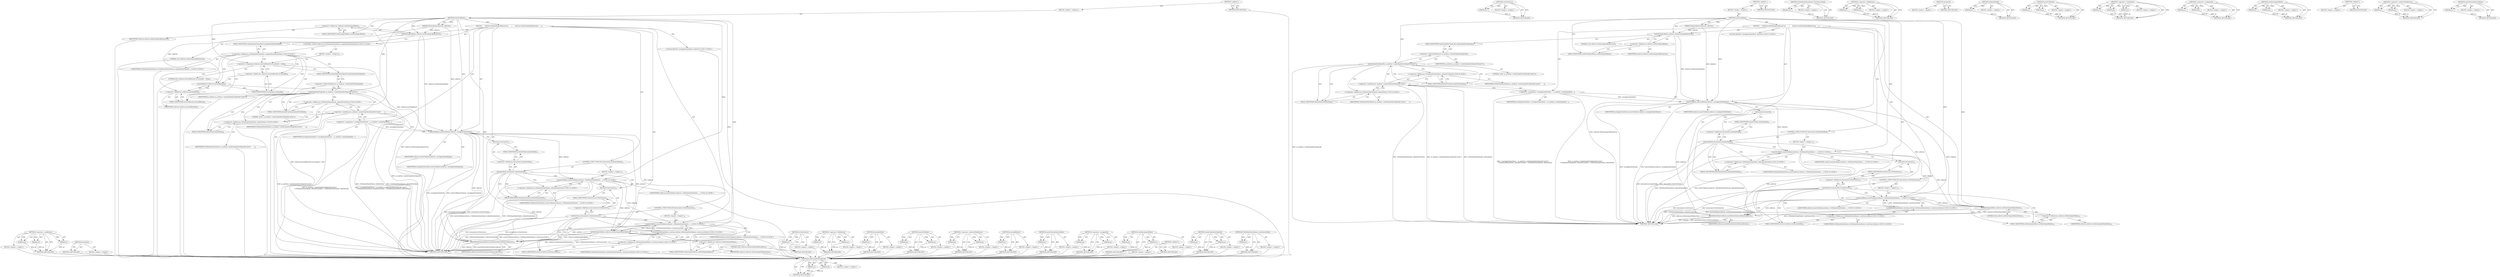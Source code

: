 digraph "matchWatchSelectorRules" {
vulnerable_121 [label=<(METHOD,&lt;operator&gt;.conditional)>];
vulnerable_122 [label=<(PARAM,p1)>];
vulnerable_123 [label=<(PARAM,p2)>];
vulnerable_124 [label=<(PARAM,p3)>];
vulnerable_125 [label=<(BLOCK,&lt;empty&gt;,&lt;empty&gt;)>];
vulnerable_126 [label=<(METHOD_RETURN,ANY)>];
vulnerable_146 [label=<(METHOD,document)>];
vulnerable_147 [label=<(BLOCK,&lt;empty&gt;,&lt;empty&gt;)>];
vulnerable_148 [label=<(METHOD_RETURN,ANY)>];
vulnerable_6 [label=<(METHOD,&lt;global&gt;)<SUB>1</SUB>>];
vulnerable_7 [label=<(BLOCK,&lt;empty&gt;,&lt;empty&gt;)<SUB>1</SUB>>];
vulnerable_8 [label=<(METHOD,matchUARules)<SUB>1</SUB>>];
vulnerable_9 [label=<(PARAM,ElementRuleCollector&amp; collector)<SUB>1</SUB>>];
vulnerable_10 [label=<(BLOCK,{
     collector.setMatchingUARules(true);
 
  ...,{
     collector.setMatchingUARules(true);
 
  ...)<SUB>2</SUB>>];
vulnerable_11 [label=<(setMatchingUARules,collector.setMatchingUARules(true))<SUB>3</SUB>>];
vulnerable_12 [label=<(&lt;operator&gt;.fieldAccess,collector.setMatchingUARules)<SUB>3</SUB>>];
vulnerable_13 [label=<(IDENTIFIER,collector,collector.setMatchingUARules(true))<SUB>3</SUB>>];
vulnerable_14 [label=<(FIELD_IDENTIFIER,setMatchingUARules,setMatchingUARules)<SUB>3</SUB>>];
vulnerable_15 [label=<(LITERAL,true,collector.setMatchingUARules(true))<SUB>3</SUB>>];
vulnerable_16 [label="<(CONTROL_STRUCTURE,IF,if (CSSDefaultStyleSheets::simpleDefaultStyleSheet))<SUB>5</SUB>>"];
vulnerable_17 [label="<(&lt;operator&gt;.fieldAccess,CSSDefaultStyleSheets::simpleDefaultStyleSheet)<SUB>5</SUB>>"];
vulnerable_18 [label="<(IDENTIFIER,CSSDefaultStyleSheets,if (CSSDefaultStyleSheets::simpleDefaultStyleSh...)<SUB>5</SUB>>"];
vulnerable_19 [label=<(FIELD_IDENTIFIER,simpleDefaultStyleSheet,simpleDefaultStyleSheet)<SUB>5</SUB>>];
vulnerable_20 [label=<(BLOCK,&lt;empty&gt;,&lt;empty&gt;)<SUB>6</SUB>>];
vulnerable_21 [label=<(&lt;operator&gt;.assignment,collector.matchedResult().isCacheable = false)<SUB>6</SUB>>];
vulnerable_22 [label=<(&lt;operator&gt;.fieldAccess,collector.matchedResult().isCacheable)<SUB>6</SUB>>];
vulnerable_23 [label=<(matchedResult,collector.matchedResult())<SUB>6</SUB>>];
vulnerable_24 [label=<(&lt;operator&gt;.fieldAccess,collector.matchedResult)<SUB>6</SUB>>];
vulnerable_25 [label=<(IDENTIFIER,collector,collector.matchedResult())<SUB>6</SUB>>];
vulnerable_26 [label=<(FIELD_IDENTIFIER,matchedResult,matchedResult)<SUB>6</SUB>>];
vulnerable_27 [label=<(FIELD_IDENTIFIER,isCacheable,isCacheable)<SUB>6</SUB>>];
vulnerable_28 [label=<(LITERAL,false,collector.matchedResult().isCacheable = false)<SUB>6</SUB>>];
vulnerable_29 [label="<(LOCAL,RuleSet* userAgentStyleSheet: RuleSet*)<SUB>7</SUB>>"];
vulnerable_30 [label=<(&lt;operator&gt;.assignment,* userAgentStyleSheet = m_medium-&gt;mediaTypeMatc...)<SUB>7</SUB>>];
vulnerable_31 [label=<(IDENTIFIER,userAgentStyleSheet,* userAgentStyleSheet = m_medium-&gt;mediaTypeMatc...)<SUB>7</SUB>>];
vulnerable_32 [label=<(&lt;operator&gt;.conditional,m_medium-&gt;mediaTypeMatchSpecific(&quot;print&quot;)
     ...)<SUB>7</SUB>>];
vulnerable_33 [label=<(mediaTypeMatchSpecific,m_medium-&gt;mediaTypeMatchSpecific(&quot;print&quot;))<SUB>7</SUB>>];
vulnerable_34 [label=<(&lt;operator&gt;.indirectFieldAccess,m_medium-&gt;mediaTypeMatchSpecific)<SUB>7</SUB>>];
vulnerable_35 [label=<(IDENTIFIER,m_medium,m_medium-&gt;mediaTypeMatchSpecific(&quot;print&quot;))<SUB>7</SUB>>];
vulnerable_36 [label=<(FIELD_IDENTIFIER,mediaTypeMatchSpecific,mediaTypeMatchSpecific)<SUB>7</SUB>>];
vulnerable_37 [label=<(LITERAL,&quot;print&quot;,m_medium-&gt;mediaTypeMatchSpecific(&quot;print&quot;))<SUB>7</SUB>>];
vulnerable_38 [label="<(&lt;operator&gt;.fieldAccess,CSSDefaultStyleSheets::defaultPrintStyle)<SUB>8</SUB>>"];
vulnerable_39 [label=<(IDENTIFIER,CSSDefaultStyleSheets,m_medium-&gt;mediaTypeMatchSpecific(&quot;print&quot;)
     ...)<SUB>8</SUB>>];
vulnerable_40 [label=<(FIELD_IDENTIFIER,defaultPrintStyle,defaultPrintStyle)<SUB>8</SUB>>];
vulnerable_41 [label="<(&lt;operator&gt;.fieldAccess,CSSDefaultStyleSheets::defaultStyle)<SUB>8</SUB>>"];
vulnerable_42 [label=<(IDENTIFIER,CSSDefaultStyleSheets,m_medium-&gt;mediaTypeMatchSpecific(&quot;print&quot;)
     ...)<SUB>8</SUB>>];
vulnerable_43 [label=<(FIELD_IDENTIFIER,defaultStyle,defaultStyle)<SUB>8</SUB>>];
vulnerable_44 [label=<(matchUARules,matchUARules(collector, userAgentStyleSheet))<SUB>9</SUB>>];
vulnerable_45 [label=<(IDENTIFIER,collector,matchUARules(collector, userAgentStyleSheet))<SUB>9</SUB>>];
vulnerable_46 [label=<(IDENTIFIER,userAgentStyleSheet,matchUARules(collector, userAgentStyleSheet))<SUB>9</SUB>>];
vulnerable_47 [label=<(CONTROL_STRUCTURE,IF,if (document().inQuirksMode()))<SUB>11</SUB>>];
vulnerable_48 [label=<(inQuirksMode,document().inQuirksMode())<SUB>11</SUB>>];
vulnerable_49 [label=<(&lt;operator&gt;.fieldAccess,document().inQuirksMode)<SUB>11</SUB>>];
vulnerable_50 [label=<(document,document())<SUB>11</SUB>>];
vulnerable_51 [label=<(FIELD_IDENTIFIER,inQuirksMode,inQuirksMode)<SUB>11</SUB>>];
vulnerable_52 [label=<(BLOCK,&lt;empty&gt;,&lt;empty&gt;)<SUB>12</SUB>>];
vulnerable_53 [label="<(matchUARules,matchUARules(collector, CSSDefaultStyleSheets::...)<SUB>12</SUB>>"];
vulnerable_54 [label="<(IDENTIFIER,collector,matchUARules(collector, CSSDefaultStyleSheets::...)<SUB>12</SUB>>"];
vulnerable_55 [label="<(&lt;operator&gt;.fieldAccess,CSSDefaultStyleSheets::defaultQuirksStyle)<SUB>12</SUB>>"];
vulnerable_56 [label="<(IDENTIFIER,CSSDefaultStyleSheets,matchUARules(collector, CSSDefaultStyleSheets::...)<SUB>12</SUB>>"];
vulnerable_57 [label=<(FIELD_IDENTIFIER,defaultQuirksStyle,defaultQuirksStyle)<SUB>12</SUB>>];
vulnerable_58 [label=<(CONTROL_STRUCTURE,IF,if (document().isViewSource()))<SUB>14</SUB>>];
vulnerable_59 [label=<(isViewSource,document().isViewSource())<SUB>14</SUB>>];
vulnerable_60 [label=<(&lt;operator&gt;.fieldAccess,document().isViewSource)<SUB>14</SUB>>];
vulnerable_61 [label=<(document,document())<SUB>14</SUB>>];
vulnerable_62 [label=<(FIELD_IDENTIFIER,isViewSource,isViewSource)<SUB>14</SUB>>];
vulnerable_63 [label=<(BLOCK,&lt;empty&gt;,&lt;empty&gt;)<SUB>15</SUB>>];
vulnerable_64 [label="<(matchUARules,matchUARules(collector, CSSDefaultStyleSheets::...)<SUB>15</SUB>>"];
vulnerable_65 [label="<(IDENTIFIER,collector,matchUARules(collector, CSSDefaultStyleSheets::...)<SUB>15</SUB>>"];
vulnerable_66 [label="<(CSSDefaultStyleSheets.viewSourceStyle,CSSDefaultStyleSheets::viewSourceStyle())<SUB>15</SUB>>"];
vulnerable_67 [label="<(&lt;operator&gt;.fieldAccess,CSSDefaultStyleSheets::viewSourceStyle)<SUB>15</SUB>>"];
vulnerable_68 [label="<(IDENTIFIER,CSSDefaultStyleSheets,CSSDefaultStyleSheets::viewSourceStyle())<SUB>15</SUB>>"];
vulnerable_69 [label=<(FIELD_IDENTIFIER,viewSourceStyle,viewSourceStyle)<SUB>15</SUB>>];
vulnerable_70 [label=<(setMatchingUARules,collector.setMatchingUARules(false))<SUB>17</SUB>>];
vulnerable_71 [label=<(&lt;operator&gt;.fieldAccess,collector.setMatchingUARules)<SUB>17</SUB>>];
vulnerable_72 [label=<(IDENTIFIER,collector,collector.setMatchingUARules(false))<SUB>17</SUB>>];
vulnerable_73 [label=<(FIELD_IDENTIFIER,setMatchingUARules,setMatchingUARules)<SUB>17</SUB>>];
vulnerable_74 [label=<(LITERAL,false,collector.setMatchingUARules(false))<SUB>17</SUB>>];
vulnerable_75 [label=<(matchWatchSelectorRules,matchWatchSelectorRules(collector))<SUB>19</SUB>>];
vulnerable_76 [label=<(IDENTIFIER,collector,matchWatchSelectorRules(collector))<SUB>19</SUB>>];
vulnerable_77 [label=<(METHOD_RETURN,void)<SUB>1</SUB>>];
vulnerable_79 [label=<(METHOD_RETURN,ANY)<SUB>1</SUB>>];
vulnerable_149 [label=<(METHOD,isViewSource)>];
vulnerable_150 [label=<(PARAM,p1)>];
vulnerable_151 [label=<(BLOCK,&lt;empty&gt;,&lt;empty&gt;)>];
vulnerable_152 [label=<(METHOD_RETURN,ANY)>];
vulnerable_107 [label=<(METHOD,&lt;operator&gt;.fieldAccess)>];
vulnerable_108 [label=<(PARAM,p1)>];
vulnerable_109 [label=<(PARAM,p2)>];
vulnerable_110 [label=<(BLOCK,&lt;empty&gt;,&lt;empty&gt;)>];
vulnerable_111 [label=<(METHOD_RETURN,ANY)>];
vulnerable_142 [label=<(METHOD,inQuirksMode)>];
vulnerable_143 [label=<(PARAM,p1)>];
vulnerable_144 [label=<(BLOCK,&lt;empty&gt;,&lt;empty&gt;)>];
vulnerable_145 [label=<(METHOD_RETURN,ANY)>];
vulnerable_137 [label=<(METHOD,matchUARules)>];
vulnerable_138 [label=<(PARAM,p1)>];
vulnerable_139 [label=<(PARAM,p2)>];
vulnerable_140 [label=<(BLOCK,&lt;empty&gt;,&lt;empty&gt;)>];
vulnerable_141 [label=<(METHOD_RETURN,ANY)>];
vulnerable_132 [label=<(METHOD,&lt;operator&gt;.indirectFieldAccess)>];
vulnerable_133 [label=<(PARAM,p1)>];
vulnerable_134 [label=<(PARAM,p2)>];
vulnerable_135 [label=<(BLOCK,&lt;empty&gt;,&lt;empty&gt;)>];
vulnerable_136 [label=<(METHOD_RETURN,ANY)>];
vulnerable_117 [label=<(METHOD,matchedResult)>];
vulnerable_118 [label=<(PARAM,p1)>];
vulnerable_119 [label=<(BLOCK,&lt;empty&gt;,&lt;empty&gt;)>];
vulnerable_120 [label=<(METHOD_RETURN,ANY)>];
vulnerable_157 [label=<(METHOD,matchWatchSelectorRules)>];
vulnerable_158 [label=<(PARAM,p1)>];
vulnerable_159 [label=<(BLOCK,&lt;empty&gt;,&lt;empty&gt;)>];
vulnerable_160 [label=<(METHOD_RETURN,ANY)>];
vulnerable_112 [label=<(METHOD,&lt;operator&gt;.assignment)>];
vulnerable_113 [label=<(PARAM,p1)>];
vulnerable_114 [label=<(PARAM,p2)>];
vulnerable_115 [label=<(BLOCK,&lt;empty&gt;,&lt;empty&gt;)>];
vulnerable_116 [label=<(METHOD_RETURN,ANY)>];
vulnerable_102 [label=<(METHOD,setMatchingUARules)>];
vulnerable_103 [label=<(PARAM,p1)>];
vulnerable_104 [label=<(PARAM,p2)>];
vulnerable_105 [label=<(BLOCK,&lt;empty&gt;,&lt;empty&gt;)>];
vulnerable_106 [label=<(METHOD_RETURN,ANY)>];
vulnerable_96 [label=<(METHOD,&lt;global&gt;)<SUB>1</SUB>>];
vulnerable_97 [label=<(BLOCK,&lt;empty&gt;,&lt;empty&gt;)>];
vulnerable_98 [label=<(METHOD_RETURN,ANY)>];
vulnerable_127 [label=<(METHOD,mediaTypeMatchSpecific)>];
vulnerable_128 [label=<(PARAM,p1)>];
vulnerable_129 [label=<(PARAM,p2)>];
vulnerable_130 [label=<(BLOCK,&lt;empty&gt;,&lt;empty&gt;)>];
vulnerable_131 [label=<(METHOD_RETURN,ANY)>];
vulnerable_153 [label=<(METHOD,CSSDefaultStyleSheets.viewSourceStyle)>];
vulnerable_154 [label=<(PARAM,p1)>];
vulnerable_155 [label=<(BLOCK,&lt;empty&gt;,&lt;empty&gt;)>];
vulnerable_156 [label=<(METHOD_RETURN,ANY)>];
fixed_110 [label=<(METHOD,mediaTypeMatchSpecific)>];
fixed_111 [label=<(PARAM,p1)>];
fixed_112 [label=<(PARAM,p2)>];
fixed_113 [label=<(BLOCK,&lt;empty&gt;,&lt;empty&gt;)>];
fixed_114 [label=<(METHOD_RETURN,ANY)>];
fixed_132 [label=<(METHOD,isViewSource)>];
fixed_133 [label=<(PARAM,p1)>];
fixed_134 [label=<(BLOCK,&lt;empty&gt;,&lt;empty&gt;)>];
fixed_135 [label=<(METHOD_RETURN,ANY)>];
fixed_6 [label=<(METHOD,&lt;global&gt;)<SUB>1</SUB>>];
fixed_7 [label=<(BLOCK,&lt;empty&gt;,&lt;empty&gt;)<SUB>1</SUB>>];
fixed_8 [label=<(METHOD,matchUARules)<SUB>1</SUB>>];
fixed_9 [label=<(PARAM,ElementRuleCollector&amp; collector)<SUB>1</SUB>>];
fixed_10 [label=<(BLOCK,{
     collector.setMatchingUARules(true);
 
  ...,{
     collector.setMatchingUARules(true);
 
  ...)<SUB>2</SUB>>];
fixed_11 [label=<(setMatchingUARules,collector.setMatchingUARules(true))<SUB>3</SUB>>];
fixed_12 [label=<(&lt;operator&gt;.fieldAccess,collector.setMatchingUARules)<SUB>3</SUB>>];
fixed_13 [label=<(IDENTIFIER,collector,collector.setMatchingUARules(true))<SUB>3</SUB>>];
fixed_14 [label=<(FIELD_IDENTIFIER,setMatchingUARules,setMatchingUARules)<SUB>3</SUB>>];
fixed_15 [label=<(LITERAL,true,collector.setMatchingUARules(true))<SUB>3</SUB>>];
fixed_16 [label="<(LOCAL,RuleSet* userAgentStyleSheet: RuleSet*)<SUB>5</SUB>>"];
fixed_17 [label=<(&lt;operator&gt;.assignment,* userAgentStyleSheet = m_medium-&gt;mediaTypeMatc...)<SUB>5</SUB>>];
fixed_18 [label=<(IDENTIFIER,userAgentStyleSheet,* userAgentStyleSheet = m_medium-&gt;mediaTypeMatc...)<SUB>5</SUB>>];
fixed_19 [label=<(&lt;operator&gt;.conditional,m_medium-&gt;mediaTypeMatchSpecific(&quot;print&quot;)
     ...)<SUB>5</SUB>>];
fixed_20 [label=<(mediaTypeMatchSpecific,m_medium-&gt;mediaTypeMatchSpecific(&quot;print&quot;))<SUB>5</SUB>>];
fixed_21 [label=<(&lt;operator&gt;.indirectFieldAccess,m_medium-&gt;mediaTypeMatchSpecific)<SUB>5</SUB>>];
fixed_22 [label=<(IDENTIFIER,m_medium,m_medium-&gt;mediaTypeMatchSpecific(&quot;print&quot;))<SUB>5</SUB>>];
fixed_23 [label=<(FIELD_IDENTIFIER,mediaTypeMatchSpecific,mediaTypeMatchSpecific)<SUB>5</SUB>>];
fixed_24 [label=<(LITERAL,&quot;print&quot;,m_medium-&gt;mediaTypeMatchSpecific(&quot;print&quot;))<SUB>5</SUB>>];
fixed_25 [label="<(&lt;operator&gt;.fieldAccess,CSSDefaultStyleSheets::defaultPrintStyle)<SUB>6</SUB>>"];
fixed_26 [label=<(IDENTIFIER,CSSDefaultStyleSheets,m_medium-&gt;mediaTypeMatchSpecific(&quot;print&quot;)
     ...)<SUB>6</SUB>>];
fixed_27 [label=<(FIELD_IDENTIFIER,defaultPrintStyle,defaultPrintStyle)<SUB>6</SUB>>];
fixed_28 [label="<(&lt;operator&gt;.fieldAccess,CSSDefaultStyleSheets::defaultStyle)<SUB>6</SUB>>"];
fixed_29 [label=<(IDENTIFIER,CSSDefaultStyleSheets,m_medium-&gt;mediaTypeMatchSpecific(&quot;print&quot;)
     ...)<SUB>6</SUB>>];
fixed_30 [label=<(FIELD_IDENTIFIER,defaultStyle,defaultStyle)<SUB>6</SUB>>];
fixed_31 [label=<(matchUARules,matchUARules(collector, userAgentStyleSheet))<SUB>7</SUB>>];
fixed_32 [label=<(IDENTIFIER,collector,matchUARules(collector, userAgentStyleSheet))<SUB>7</SUB>>];
fixed_33 [label=<(IDENTIFIER,userAgentStyleSheet,matchUARules(collector, userAgentStyleSheet))<SUB>7</SUB>>];
fixed_34 [label=<(CONTROL_STRUCTURE,IF,if (document().inQuirksMode()))<SUB>9</SUB>>];
fixed_35 [label=<(inQuirksMode,document().inQuirksMode())<SUB>9</SUB>>];
fixed_36 [label=<(&lt;operator&gt;.fieldAccess,document().inQuirksMode)<SUB>9</SUB>>];
fixed_37 [label=<(document,document())<SUB>9</SUB>>];
fixed_38 [label=<(FIELD_IDENTIFIER,inQuirksMode,inQuirksMode)<SUB>9</SUB>>];
fixed_39 [label=<(BLOCK,&lt;empty&gt;,&lt;empty&gt;)<SUB>10</SUB>>];
fixed_40 [label="<(matchUARules,matchUARules(collector, CSSDefaultStyleSheets::...)<SUB>10</SUB>>"];
fixed_41 [label="<(IDENTIFIER,collector,matchUARules(collector, CSSDefaultStyleSheets::...)<SUB>10</SUB>>"];
fixed_42 [label="<(&lt;operator&gt;.fieldAccess,CSSDefaultStyleSheets::defaultQuirksStyle)<SUB>10</SUB>>"];
fixed_43 [label="<(IDENTIFIER,CSSDefaultStyleSheets,matchUARules(collector, CSSDefaultStyleSheets::...)<SUB>10</SUB>>"];
fixed_44 [label=<(FIELD_IDENTIFIER,defaultQuirksStyle,defaultQuirksStyle)<SUB>10</SUB>>];
fixed_45 [label=<(CONTROL_STRUCTURE,IF,if (document().isViewSource()))<SUB>12</SUB>>];
fixed_46 [label=<(isViewSource,document().isViewSource())<SUB>12</SUB>>];
fixed_47 [label=<(&lt;operator&gt;.fieldAccess,document().isViewSource)<SUB>12</SUB>>];
fixed_48 [label=<(document,document())<SUB>12</SUB>>];
fixed_49 [label=<(FIELD_IDENTIFIER,isViewSource,isViewSource)<SUB>12</SUB>>];
fixed_50 [label=<(BLOCK,&lt;empty&gt;,&lt;empty&gt;)<SUB>13</SUB>>];
fixed_51 [label="<(matchUARules,matchUARules(collector, CSSDefaultStyleSheets::...)<SUB>13</SUB>>"];
fixed_52 [label="<(IDENTIFIER,collector,matchUARules(collector, CSSDefaultStyleSheets::...)<SUB>13</SUB>>"];
fixed_53 [label="<(CSSDefaultStyleSheets.viewSourceStyle,CSSDefaultStyleSheets::viewSourceStyle())<SUB>13</SUB>>"];
fixed_54 [label="<(&lt;operator&gt;.fieldAccess,CSSDefaultStyleSheets::viewSourceStyle)<SUB>13</SUB>>"];
fixed_55 [label="<(IDENTIFIER,CSSDefaultStyleSheets,CSSDefaultStyleSheets::viewSourceStyle())<SUB>13</SUB>>"];
fixed_56 [label=<(FIELD_IDENTIFIER,viewSourceStyle,viewSourceStyle)<SUB>13</SUB>>];
fixed_57 [label=<(setMatchingUARules,collector.setMatchingUARules(false))<SUB>15</SUB>>];
fixed_58 [label=<(&lt;operator&gt;.fieldAccess,collector.setMatchingUARules)<SUB>15</SUB>>];
fixed_59 [label=<(IDENTIFIER,collector,collector.setMatchingUARules(false))<SUB>15</SUB>>];
fixed_60 [label=<(FIELD_IDENTIFIER,setMatchingUARules,setMatchingUARules)<SUB>15</SUB>>];
fixed_61 [label=<(LITERAL,false,collector.setMatchingUARules(false))<SUB>15</SUB>>];
fixed_62 [label=<(matchWatchSelectorRules,matchWatchSelectorRules(collector))<SUB>17</SUB>>];
fixed_63 [label=<(IDENTIFIER,collector,matchWatchSelectorRules(collector))<SUB>17</SUB>>];
fixed_64 [label=<(METHOD_RETURN,void)<SUB>1</SUB>>];
fixed_66 [label=<(METHOD_RETURN,ANY)<SUB>1</SUB>>];
fixed_136 [label=<(METHOD,CSSDefaultStyleSheets.viewSourceStyle)>];
fixed_137 [label=<(PARAM,p1)>];
fixed_138 [label=<(BLOCK,&lt;empty&gt;,&lt;empty&gt;)>];
fixed_139 [label=<(METHOD_RETURN,ANY)>];
fixed_94 [label=<(METHOD,&lt;operator&gt;.fieldAccess)>];
fixed_95 [label=<(PARAM,p1)>];
fixed_96 [label=<(PARAM,p2)>];
fixed_97 [label=<(BLOCK,&lt;empty&gt;,&lt;empty&gt;)>];
fixed_98 [label=<(METHOD_RETURN,ANY)>];
fixed_129 [label=<(METHOD,document)>];
fixed_130 [label=<(BLOCK,&lt;empty&gt;,&lt;empty&gt;)>];
fixed_131 [label=<(METHOD_RETURN,ANY)>];
fixed_125 [label=<(METHOD,inQuirksMode)>];
fixed_126 [label=<(PARAM,p1)>];
fixed_127 [label=<(BLOCK,&lt;empty&gt;,&lt;empty&gt;)>];
fixed_128 [label=<(METHOD_RETURN,ANY)>];
fixed_120 [label=<(METHOD,matchUARules)>];
fixed_121 [label=<(PARAM,p1)>];
fixed_122 [label=<(PARAM,p2)>];
fixed_123 [label=<(BLOCK,&lt;empty&gt;,&lt;empty&gt;)>];
fixed_124 [label=<(METHOD_RETURN,ANY)>];
fixed_104 [label=<(METHOD,&lt;operator&gt;.conditional)>];
fixed_105 [label=<(PARAM,p1)>];
fixed_106 [label=<(PARAM,p2)>];
fixed_107 [label=<(PARAM,p3)>];
fixed_108 [label=<(BLOCK,&lt;empty&gt;,&lt;empty&gt;)>];
fixed_109 [label=<(METHOD_RETURN,ANY)>];
fixed_99 [label=<(METHOD,&lt;operator&gt;.assignment)>];
fixed_100 [label=<(PARAM,p1)>];
fixed_101 [label=<(PARAM,p2)>];
fixed_102 [label=<(BLOCK,&lt;empty&gt;,&lt;empty&gt;)>];
fixed_103 [label=<(METHOD_RETURN,ANY)>];
fixed_89 [label=<(METHOD,setMatchingUARules)>];
fixed_90 [label=<(PARAM,p1)>];
fixed_91 [label=<(PARAM,p2)>];
fixed_92 [label=<(BLOCK,&lt;empty&gt;,&lt;empty&gt;)>];
fixed_93 [label=<(METHOD_RETURN,ANY)>];
fixed_83 [label=<(METHOD,&lt;global&gt;)<SUB>1</SUB>>];
fixed_84 [label=<(BLOCK,&lt;empty&gt;,&lt;empty&gt;)>];
fixed_85 [label=<(METHOD_RETURN,ANY)>];
fixed_115 [label=<(METHOD,&lt;operator&gt;.indirectFieldAccess)>];
fixed_116 [label=<(PARAM,p1)>];
fixed_117 [label=<(PARAM,p2)>];
fixed_118 [label=<(BLOCK,&lt;empty&gt;,&lt;empty&gt;)>];
fixed_119 [label=<(METHOD_RETURN,ANY)>];
fixed_140 [label=<(METHOD,matchWatchSelectorRules)>];
fixed_141 [label=<(PARAM,p1)>];
fixed_142 [label=<(BLOCK,&lt;empty&gt;,&lt;empty&gt;)>];
fixed_143 [label=<(METHOD_RETURN,ANY)>];
vulnerable_121 -> vulnerable_122  [key=0, label="AST: "];
vulnerable_121 -> vulnerable_122  [key=1, label="DDG: "];
vulnerable_121 -> vulnerable_125  [key=0, label="AST: "];
vulnerable_121 -> vulnerable_123  [key=0, label="AST: "];
vulnerable_121 -> vulnerable_123  [key=1, label="DDG: "];
vulnerable_121 -> vulnerable_126  [key=0, label="AST: "];
vulnerable_121 -> vulnerable_126  [key=1, label="CFG: "];
vulnerable_121 -> vulnerable_124  [key=0, label="AST: "];
vulnerable_121 -> vulnerable_124  [key=1, label="DDG: "];
vulnerable_122 -> vulnerable_126  [key=0, label="DDG: p1"];
vulnerable_123 -> vulnerable_126  [key=0, label="DDG: p2"];
vulnerable_124 -> vulnerable_126  [key=0, label="DDG: p3"];
vulnerable_125 -> fixed_110  [key=0];
vulnerable_126 -> fixed_110  [key=0];
vulnerable_146 -> vulnerable_147  [key=0, label="AST: "];
vulnerable_146 -> vulnerable_148  [key=0, label="AST: "];
vulnerable_146 -> vulnerable_148  [key=1, label="CFG: "];
vulnerable_147 -> fixed_110  [key=0];
vulnerable_148 -> fixed_110  [key=0];
vulnerable_6 -> vulnerable_7  [key=0, label="AST: "];
vulnerable_6 -> vulnerable_79  [key=0, label="AST: "];
vulnerable_6 -> vulnerable_79  [key=1, label="CFG: "];
vulnerable_7 -> vulnerable_8  [key=0, label="AST: "];
vulnerable_8 -> vulnerable_9  [key=0, label="AST: "];
vulnerable_8 -> vulnerable_9  [key=1, label="DDG: "];
vulnerable_8 -> vulnerable_10  [key=0, label="AST: "];
vulnerable_8 -> vulnerable_77  [key=0, label="AST: "];
vulnerable_8 -> vulnerable_14  [key=0, label="CFG: "];
vulnerable_8 -> vulnerable_11  [key=0, label="DDG: "];
vulnerable_8 -> vulnerable_44  [key=0, label="DDG: "];
vulnerable_8 -> vulnerable_70  [key=0, label="DDG: "];
vulnerable_8 -> vulnerable_75  [key=0, label="DDG: "];
vulnerable_8 -> vulnerable_21  [key=0, label="DDG: "];
vulnerable_8 -> vulnerable_33  [key=0, label="DDG: "];
vulnerable_8 -> vulnerable_53  [key=0, label="DDG: "];
vulnerable_8 -> vulnerable_64  [key=0, label="DDG: "];
vulnerable_9 -> vulnerable_11  [key=0, label="DDG: collector"];
vulnerable_9 -> vulnerable_44  [key=0, label="DDG: collector"];
vulnerable_9 -> vulnerable_23  [key=0, label="DDG: collector"];
vulnerable_10 -> vulnerable_11  [key=0, label="AST: "];
vulnerable_10 -> vulnerable_16  [key=0, label="AST: "];
vulnerable_10 -> vulnerable_29  [key=0, label="AST: "];
vulnerable_10 -> vulnerable_30  [key=0, label="AST: "];
vulnerable_10 -> vulnerable_44  [key=0, label="AST: "];
vulnerable_10 -> vulnerable_47  [key=0, label="AST: "];
vulnerable_10 -> vulnerable_58  [key=0, label="AST: "];
vulnerable_10 -> vulnerable_70  [key=0, label="AST: "];
vulnerable_10 -> vulnerable_75  [key=0, label="AST: "];
vulnerable_11 -> vulnerable_12  [key=0, label="AST: "];
vulnerable_11 -> vulnerable_15  [key=0, label="AST: "];
vulnerable_11 -> vulnerable_19  [key=0, label="CFG: "];
vulnerable_11 -> vulnerable_77  [key=0, label="DDG: collector.setMatchingUARules(true)"];
vulnerable_11 -> vulnerable_44  [key=0, label="DDG: collector.setMatchingUARules"];
vulnerable_12 -> vulnerable_13  [key=0, label="AST: "];
vulnerable_12 -> vulnerable_14  [key=0, label="AST: "];
vulnerable_12 -> vulnerable_11  [key=0, label="CFG: "];
vulnerable_13 -> fixed_110  [key=0];
vulnerable_14 -> vulnerable_12  [key=0, label="CFG: "];
vulnerable_15 -> fixed_110  [key=0];
vulnerable_16 -> vulnerable_17  [key=0, label="AST: "];
vulnerable_16 -> vulnerable_20  [key=0, label="AST: "];
vulnerable_17 -> vulnerable_18  [key=0, label="AST: "];
vulnerable_17 -> vulnerable_19  [key=0, label="AST: "];
vulnerable_17 -> vulnerable_26  [key=0, label="CFG: "];
vulnerable_17 -> vulnerable_26  [key=1, label="CDG: "];
vulnerable_17 -> vulnerable_36  [key=0, label="CFG: "];
vulnerable_17 -> vulnerable_24  [key=0, label="CDG: "];
vulnerable_17 -> vulnerable_21  [key=0, label="CDG: "];
vulnerable_17 -> vulnerable_23  [key=0, label="CDG: "];
vulnerable_17 -> vulnerable_22  [key=0, label="CDG: "];
vulnerable_17 -> vulnerable_27  [key=0, label="CDG: "];
vulnerable_18 -> fixed_110  [key=0];
vulnerable_19 -> vulnerable_17  [key=0, label="CFG: "];
vulnerable_20 -> vulnerable_21  [key=0, label="AST: "];
vulnerable_21 -> vulnerable_22  [key=0, label="AST: "];
vulnerable_21 -> vulnerable_28  [key=0, label="AST: "];
vulnerable_21 -> vulnerable_36  [key=0, label="CFG: "];
vulnerable_21 -> vulnerable_77  [key=0, label="DDG: collector.matchedResult().isCacheable = false"];
vulnerable_22 -> vulnerable_23  [key=0, label="AST: "];
vulnerable_22 -> vulnerable_27  [key=0, label="AST: "];
vulnerable_22 -> vulnerable_21  [key=0, label="CFG: "];
vulnerable_23 -> vulnerable_24  [key=0, label="AST: "];
vulnerable_23 -> vulnerable_27  [key=0, label="CFG: "];
vulnerable_23 -> vulnerable_44  [key=0, label="DDG: collector.matchedResult"];
vulnerable_24 -> vulnerable_25  [key=0, label="AST: "];
vulnerable_24 -> vulnerable_26  [key=0, label="AST: "];
vulnerable_24 -> vulnerable_23  [key=0, label="CFG: "];
vulnerable_25 -> fixed_110  [key=0];
vulnerable_26 -> vulnerable_24  [key=0, label="CFG: "];
vulnerable_27 -> vulnerable_22  [key=0, label="CFG: "];
vulnerable_28 -> fixed_110  [key=0];
vulnerable_29 -> fixed_110  [key=0];
vulnerable_30 -> vulnerable_31  [key=0, label="AST: "];
vulnerable_30 -> vulnerable_32  [key=0, label="AST: "];
vulnerable_30 -> vulnerable_44  [key=0, label="CFG: "];
vulnerable_30 -> vulnerable_44  [key=1, label="DDG: userAgentStyleSheet"];
vulnerable_30 -> vulnerable_77  [key=0, label="DDG: m_medium-&gt;mediaTypeMatchSpecific(&quot;print&quot;)
         ? CSSDefaultStyleSheets::defaultPrintStyle : CSSDefaultStyleSheets::defaultStyle"];
vulnerable_30 -> vulnerable_77  [key=1, label="DDG: * userAgentStyleSheet = m_medium-&gt;mediaTypeMatchSpecific(&quot;print&quot;)
         ? CSSDefaultStyleSheets::defaultPrintStyle : CSSDefaultStyleSheets::defaultStyle"];
vulnerable_31 -> fixed_110  [key=0];
vulnerable_32 -> vulnerable_33  [key=0, label="AST: "];
vulnerable_32 -> vulnerable_38  [key=0, label="AST: "];
vulnerable_32 -> vulnerable_41  [key=0, label="AST: "];
vulnerable_32 -> vulnerable_30  [key=0, label="CFG: "];
vulnerable_32 -> vulnerable_77  [key=0, label="DDG: m_medium-&gt;mediaTypeMatchSpecific(&quot;print&quot;)"];
vulnerable_32 -> vulnerable_77  [key=1, label="DDG: CSSDefaultStyleSheets::defaultStyle"];
vulnerable_32 -> vulnerable_77  [key=2, label="DDG: CSSDefaultStyleSheets::defaultPrintStyle"];
vulnerable_33 -> vulnerable_34  [key=0, label="AST: "];
vulnerable_33 -> vulnerable_37  [key=0, label="AST: "];
vulnerable_33 -> vulnerable_40  [key=0, label="CFG: "];
vulnerable_33 -> vulnerable_40  [key=1, label="CDG: "];
vulnerable_33 -> vulnerable_43  [key=0, label="CFG: "];
vulnerable_33 -> vulnerable_43  [key=1, label="CDG: "];
vulnerable_33 -> vulnerable_77  [key=0, label="DDG: m_medium-&gt;mediaTypeMatchSpecific"];
vulnerable_33 -> vulnerable_38  [key=0, label="CDG: "];
vulnerable_33 -> vulnerable_41  [key=0, label="CDG: "];
vulnerable_34 -> vulnerable_35  [key=0, label="AST: "];
vulnerable_34 -> vulnerable_36  [key=0, label="AST: "];
vulnerable_34 -> vulnerable_33  [key=0, label="CFG: "];
vulnerable_35 -> fixed_110  [key=0];
vulnerable_36 -> vulnerable_34  [key=0, label="CFG: "];
vulnerable_37 -> fixed_110  [key=0];
vulnerable_38 -> vulnerable_39  [key=0, label="AST: "];
vulnerable_38 -> vulnerable_40  [key=0, label="AST: "];
vulnerable_38 -> vulnerable_32  [key=0, label="CFG: "];
vulnerable_39 -> fixed_110  [key=0];
vulnerable_40 -> vulnerable_38  [key=0, label="CFG: "];
vulnerable_41 -> vulnerable_42  [key=0, label="AST: "];
vulnerable_41 -> vulnerable_43  [key=0, label="AST: "];
vulnerable_41 -> vulnerable_32  [key=0, label="CFG: "];
vulnerable_42 -> fixed_110  [key=0];
vulnerable_43 -> vulnerable_41  [key=0, label="CFG: "];
vulnerable_44 -> vulnerable_45  [key=0, label="AST: "];
vulnerable_44 -> vulnerable_46  [key=0, label="AST: "];
vulnerable_44 -> vulnerable_50  [key=0, label="CFG: "];
vulnerable_44 -> vulnerable_77  [key=0, label="DDG: userAgentStyleSheet"];
vulnerable_44 -> vulnerable_77  [key=1, label="DDG: matchUARules(collector, userAgentStyleSheet)"];
vulnerable_44 -> vulnerable_70  [key=0, label="DDG: collector"];
vulnerable_44 -> vulnerable_75  [key=0, label="DDG: collector"];
vulnerable_44 -> vulnerable_53  [key=0, label="DDG: collector"];
vulnerable_44 -> vulnerable_64  [key=0, label="DDG: collector"];
vulnerable_45 -> fixed_110  [key=0];
vulnerable_46 -> fixed_110  [key=0];
vulnerable_47 -> vulnerable_48  [key=0, label="AST: "];
vulnerable_47 -> vulnerable_52  [key=0, label="AST: "];
vulnerable_48 -> vulnerable_49  [key=0, label="AST: "];
vulnerable_48 -> vulnerable_61  [key=0, label="CFG: "];
vulnerable_48 -> vulnerable_57  [key=0, label="CFG: "];
vulnerable_48 -> vulnerable_57  [key=1, label="CDG: "];
vulnerable_48 -> vulnerable_77  [key=0, label="DDG: document().inQuirksMode"];
vulnerable_48 -> vulnerable_77  [key=1, label="DDG: document().inQuirksMode()"];
vulnerable_48 -> vulnerable_53  [key=0, label="CDG: "];
vulnerable_48 -> vulnerable_55  [key=0, label="CDG: "];
vulnerable_49 -> vulnerable_50  [key=0, label="AST: "];
vulnerable_49 -> vulnerable_51  [key=0, label="AST: "];
vulnerable_49 -> vulnerable_48  [key=0, label="CFG: "];
vulnerable_50 -> vulnerable_51  [key=0, label="CFG: "];
vulnerable_51 -> vulnerable_49  [key=0, label="CFG: "];
vulnerable_52 -> vulnerable_53  [key=0, label="AST: "];
vulnerable_53 -> vulnerable_54  [key=0, label="AST: "];
vulnerable_53 -> vulnerable_55  [key=0, label="AST: "];
vulnerable_53 -> vulnerable_61  [key=0, label="CFG: "];
vulnerable_53 -> vulnerable_77  [key=0, label="DDG: CSSDefaultStyleSheets::defaultQuirksStyle"];
vulnerable_53 -> vulnerable_77  [key=1, label="DDG: matchUARules(collector, CSSDefaultStyleSheets::defaultQuirksStyle)"];
vulnerable_53 -> vulnerable_70  [key=0, label="DDG: collector"];
vulnerable_53 -> vulnerable_75  [key=0, label="DDG: collector"];
vulnerable_53 -> vulnerable_64  [key=0, label="DDG: collector"];
vulnerable_54 -> fixed_110  [key=0];
vulnerable_55 -> vulnerable_56  [key=0, label="AST: "];
vulnerable_55 -> vulnerable_57  [key=0, label="AST: "];
vulnerable_55 -> vulnerable_53  [key=0, label="CFG: "];
vulnerable_56 -> fixed_110  [key=0];
vulnerable_57 -> vulnerable_55  [key=0, label="CFG: "];
vulnerable_58 -> vulnerable_59  [key=0, label="AST: "];
vulnerable_58 -> vulnerable_63  [key=0, label="AST: "];
vulnerable_59 -> vulnerable_60  [key=0, label="AST: "];
vulnerable_59 -> vulnerable_69  [key=0, label="CFG: "];
vulnerable_59 -> vulnerable_69  [key=1, label="CDG: "];
vulnerable_59 -> vulnerable_73  [key=0, label="CFG: "];
vulnerable_59 -> vulnerable_77  [key=0, label="DDG: document().isViewSource"];
vulnerable_59 -> vulnerable_77  [key=1, label="DDG: document().isViewSource()"];
vulnerable_59 -> vulnerable_64  [key=0, label="CDG: "];
vulnerable_59 -> vulnerable_66  [key=0, label="CDG: "];
vulnerable_59 -> vulnerable_67  [key=0, label="CDG: "];
vulnerable_60 -> vulnerable_61  [key=0, label="AST: "];
vulnerable_60 -> vulnerable_62  [key=0, label="AST: "];
vulnerable_60 -> vulnerable_59  [key=0, label="CFG: "];
vulnerable_61 -> vulnerable_62  [key=0, label="CFG: "];
vulnerable_62 -> vulnerable_60  [key=0, label="CFG: "];
vulnerable_63 -> vulnerable_64  [key=0, label="AST: "];
vulnerable_64 -> vulnerable_65  [key=0, label="AST: "];
vulnerable_64 -> vulnerable_66  [key=0, label="AST: "];
vulnerable_64 -> vulnerable_73  [key=0, label="CFG: "];
vulnerable_64 -> vulnerable_77  [key=0, label="DDG: CSSDefaultStyleSheets::viewSourceStyle()"];
vulnerable_64 -> vulnerable_77  [key=1, label="DDG: matchUARules(collector, CSSDefaultStyleSheets::viewSourceStyle())"];
vulnerable_64 -> vulnerable_70  [key=0, label="DDG: collector"];
vulnerable_64 -> vulnerable_75  [key=0, label="DDG: collector"];
vulnerable_65 -> fixed_110  [key=0];
vulnerable_66 -> vulnerable_67  [key=0, label="AST: "];
vulnerable_66 -> vulnerable_64  [key=0, label="CFG: "];
vulnerable_66 -> vulnerable_64  [key=1, label="DDG: CSSDefaultStyleSheets::viewSourceStyle"];
vulnerable_66 -> vulnerable_77  [key=0, label="DDG: CSSDefaultStyleSheets::viewSourceStyle"];
vulnerable_67 -> vulnerable_68  [key=0, label="AST: "];
vulnerable_67 -> vulnerable_69  [key=0, label="AST: "];
vulnerable_67 -> vulnerable_66  [key=0, label="CFG: "];
vulnerable_68 -> fixed_110  [key=0];
vulnerable_69 -> vulnerable_67  [key=0, label="CFG: "];
vulnerable_70 -> vulnerable_71  [key=0, label="AST: "];
vulnerable_70 -> vulnerable_74  [key=0, label="AST: "];
vulnerable_70 -> vulnerable_75  [key=0, label="CFG: "];
vulnerable_70 -> vulnerable_75  [key=1, label="DDG: collector.setMatchingUARules"];
vulnerable_70 -> vulnerable_77  [key=0, label="DDG: collector.setMatchingUARules(false)"];
vulnerable_71 -> vulnerable_72  [key=0, label="AST: "];
vulnerable_71 -> vulnerable_73  [key=0, label="AST: "];
vulnerable_71 -> vulnerable_70  [key=0, label="CFG: "];
vulnerable_72 -> fixed_110  [key=0];
vulnerable_73 -> vulnerable_71  [key=0, label="CFG: "];
vulnerable_74 -> fixed_110  [key=0];
vulnerable_75 -> vulnerable_76  [key=0, label="AST: "];
vulnerable_75 -> vulnerable_77  [key=0, label="CFG: "];
vulnerable_75 -> vulnerable_77  [key=1, label="DDG: collector"];
vulnerable_75 -> vulnerable_77  [key=2, label="DDG: matchWatchSelectorRules(collector)"];
vulnerable_76 -> fixed_110  [key=0];
vulnerable_77 -> fixed_110  [key=0];
vulnerable_79 -> fixed_110  [key=0];
vulnerable_149 -> vulnerable_150  [key=0, label="AST: "];
vulnerable_149 -> vulnerable_150  [key=1, label="DDG: "];
vulnerable_149 -> vulnerable_151  [key=0, label="AST: "];
vulnerable_149 -> vulnerable_152  [key=0, label="AST: "];
vulnerable_149 -> vulnerable_152  [key=1, label="CFG: "];
vulnerable_150 -> vulnerable_152  [key=0, label="DDG: p1"];
vulnerable_151 -> fixed_110  [key=0];
vulnerable_152 -> fixed_110  [key=0];
vulnerable_107 -> vulnerable_108  [key=0, label="AST: "];
vulnerable_107 -> vulnerable_108  [key=1, label="DDG: "];
vulnerable_107 -> vulnerable_110  [key=0, label="AST: "];
vulnerable_107 -> vulnerable_109  [key=0, label="AST: "];
vulnerable_107 -> vulnerable_109  [key=1, label="DDG: "];
vulnerable_107 -> vulnerable_111  [key=0, label="AST: "];
vulnerable_107 -> vulnerable_111  [key=1, label="CFG: "];
vulnerable_108 -> vulnerable_111  [key=0, label="DDG: p1"];
vulnerable_109 -> vulnerable_111  [key=0, label="DDG: p2"];
vulnerable_110 -> fixed_110  [key=0];
vulnerable_111 -> fixed_110  [key=0];
vulnerable_142 -> vulnerable_143  [key=0, label="AST: "];
vulnerable_142 -> vulnerable_143  [key=1, label="DDG: "];
vulnerable_142 -> vulnerable_144  [key=0, label="AST: "];
vulnerable_142 -> vulnerable_145  [key=0, label="AST: "];
vulnerable_142 -> vulnerable_145  [key=1, label="CFG: "];
vulnerable_143 -> vulnerable_145  [key=0, label="DDG: p1"];
vulnerable_144 -> fixed_110  [key=0];
vulnerable_145 -> fixed_110  [key=0];
vulnerable_137 -> vulnerable_138  [key=0, label="AST: "];
vulnerable_137 -> vulnerable_138  [key=1, label="DDG: "];
vulnerable_137 -> vulnerable_140  [key=0, label="AST: "];
vulnerable_137 -> vulnerable_139  [key=0, label="AST: "];
vulnerable_137 -> vulnerable_139  [key=1, label="DDG: "];
vulnerable_137 -> vulnerable_141  [key=0, label="AST: "];
vulnerable_137 -> vulnerable_141  [key=1, label="CFG: "];
vulnerable_138 -> vulnerable_141  [key=0, label="DDG: p1"];
vulnerable_139 -> vulnerable_141  [key=0, label="DDG: p2"];
vulnerable_140 -> fixed_110  [key=0];
vulnerable_141 -> fixed_110  [key=0];
vulnerable_132 -> vulnerable_133  [key=0, label="AST: "];
vulnerable_132 -> vulnerable_133  [key=1, label="DDG: "];
vulnerable_132 -> vulnerable_135  [key=0, label="AST: "];
vulnerable_132 -> vulnerable_134  [key=0, label="AST: "];
vulnerable_132 -> vulnerable_134  [key=1, label="DDG: "];
vulnerable_132 -> vulnerable_136  [key=0, label="AST: "];
vulnerable_132 -> vulnerable_136  [key=1, label="CFG: "];
vulnerable_133 -> vulnerable_136  [key=0, label="DDG: p1"];
vulnerable_134 -> vulnerable_136  [key=0, label="DDG: p2"];
vulnerable_135 -> fixed_110  [key=0];
vulnerable_136 -> fixed_110  [key=0];
vulnerable_117 -> vulnerable_118  [key=0, label="AST: "];
vulnerable_117 -> vulnerable_118  [key=1, label="DDG: "];
vulnerable_117 -> vulnerable_119  [key=0, label="AST: "];
vulnerable_117 -> vulnerable_120  [key=0, label="AST: "];
vulnerable_117 -> vulnerable_120  [key=1, label="CFG: "];
vulnerable_118 -> vulnerable_120  [key=0, label="DDG: p1"];
vulnerable_119 -> fixed_110  [key=0];
vulnerable_120 -> fixed_110  [key=0];
vulnerable_157 -> vulnerable_158  [key=0, label="AST: "];
vulnerable_157 -> vulnerable_158  [key=1, label="DDG: "];
vulnerable_157 -> vulnerable_159  [key=0, label="AST: "];
vulnerable_157 -> vulnerable_160  [key=0, label="AST: "];
vulnerable_157 -> vulnerable_160  [key=1, label="CFG: "];
vulnerable_158 -> vulnerable_160  [key=0, label="DDG: p1"];
vulnerable_159 -> fixed_110  [key=0];
vulnerable_160 -> fixed_110  [key=0];
vulnerable_112 -> vulnerable_113  [key=0, label="AST: "];
vulnerable_112 -> vulnerable_113  [key=1, label="DDG: "];
vulnerable_112 -> vulnerable_115  [key=0, label="AST: "];
vulnerable_112 -> vulnerable_114  [key=0, label="AST: "];
vulnerable_112 -> vulnerable_114  [key=1, label="DDG: "];
vulnerable_112 -> vulnerable_116  [key=0, label="AST: "];
vulnerable_112 -> vulnerable_116  [key=1, label="CFG: "];
vulnerable_113 -> vulnerable_116  [key=0, label="DDG: p1"];
vulnerable_114 -> vulnerable_116  [key=0, label="DDG: p2"];
vulnerable_115 -> fixed_110  [key=0];
vulnerable_116 -> fixed_110  [key=0];
vulnerable_102 -> vulnerable_103  [key=0, label="AST: "];
vulnerable_102 -> vulnerable_103  [key=1, label="DDG: "];
vulnerable_102 -> vulnerable_105  [key=0, label="AST: "];
vulnerable_102 -> vulnerable_104  [key=0, label="AST: "];
vulnerable_102 -> vulnerable_104  [key=1, label="DDG: "];
vulnerable_102 -> vulnerable_106  [key=0, label="AST: "];
vulnerable_102 -> vulnerable_106  [key=1, label="CFG: "];
vulnerable_103 -> vulnerable_106  [key=0, label="DDG: p1"];
vulnerable_104 -> vulnerable_106  [key=0, label="DDG: p2"];
vulnerable_105 -> fixed_110  [key=0];
vulnerable_106 -> fixed_110  [key=0];
vulnerable_96 -> vulnerable_97  [key=0, label="AST: "];
vulnerable_96 -> vulnerable_98  [key=0, label="AST: "];
vulnerable_96 -> vulnerable_98  [key=1, label="CFG: "];
vulnerable_97 -> fixed_110  [key=0];
vulnerable_98 -> fixed_110  [key=0];
vulnerable_127 -> vulnerable_128  [key=0, label="AST: "];
vulnerable_127 -> vulnerable_128  [key=1, label="DDG: "];
vulnerable_127 -> vulnerable_130  [key=0, label="AST: "];
vulnerable_127 -> vulnerable_129  [key=0, label="AST: "];
vulnerable_127 -> vulnerable_129  [key=1, label="DDG: "];
vulnerable_127 -> vulnerable_131  [key=0, label="AST: "];
vulnerable_127 -> vulnerable_131  [key=1, label="CFG: "];
vulnerable_128 -> vulnerable_131  [key=0, label="DDG: p1"];
vulnerable_129 -> vulnerable_131  [key=0, label="DDG: p2"];
vulnerable_130 -> fixed_110  [key=0];
vulnerable_131 -> fixed_110  [key=0];
vulnerable_153 -> vulnerable_154  [key=0, label="AST: "];
vulnerable_153 -> vulnerable_154  [key=1, label="DDG: "];
vulnerable_153 -> vulnerable_155  [key=0, label="AST: "];
vulnerable_153 -> vulnerable_156  [key=0, label="AST: "];
vulnerable_153 -> vulnerable_156  [key=1, label="CFG: "];
vulnerable_154 -> vulnerable_156  [key=0, label="DDG: p1"];
vulnerable_155 -> fixed_110  [key=0];
vulnerable_156 -> fixed_110  [key=0];
fixed_110 -> fixed_111  [key=0, label="AST: "];
fixed_110 -> fixed_111  [key=1, label="DDG: "];
fixed_110 -> fixed_113  [key=0, label="AST: "];
fixed_110 -> fixed_112  [key=0, label="AST: "];
fixed_110 -> fixed_112  [key=1, label="DDG: "];
fixed_110 -> fixed_114  [key=0, label="AST: "];
fixed_110 -> fixed_114  [key=1, label="CFG: "];
fixed_111 -> fixed_114  [key=0, label="DDG: p1"];
fixed_112 -> fixed_114  [key=0, label="DDG: p2"];
fixed_132 -> fixed_133  [key=0, label="AST: "];
fixed_132 -> fixed_133  [key=1, label="DDG: "];
fixed_132 -> fixed_134  [key=0, label="AST: "];
fixed_132 -> fixed_135  [key=0, label="AST: "];
fixed_132 -> fixed_135  [key=1, label="CFG: "];
fixed_133 -> fixed_135  [key=0, label="DDG: p1"];
fixed_6 -> fixed_7  [key=0, label="AST: "];
fixed_6 -> fixed_66  [key=0, label="AST: "];
fixed_6 -> fixed_66  [key=1, label="CFG: "];
fixed_7 -> fixed_8  [key=0, label="AST: "];
fixed_8 -> fixed_9  [key=0, label="AST: "];
fixed_8 -> fixed_9  [key=1, label="DDG: "];
fixed_8 -> fixed_10  [key=0, label="AST: "];
fixed_8 -> fixed_64  [key=0, label="AST: "];
fixed_8 -> fixed_14  [key=0, label="CFG: "];
fixed_8 -> fixed_11  [key=0, label="DDG: "];
fixed_8 -> fixed_31  [key=0, label="DDG: "];
fixed_8 -> fixed_57  [key=0, label="DDG: "];
fixed_8 -> fixed_62  [key=0, label="DDG: "];
fixed_8 -> fixed_20  [key=0, label="DDG: "];
fixed_8 -> fixed_40  [key=0, label="DDG: "];
fixed_8 -> fixed_51  [key=0, label="DDG: "];
fixed_9 -> fixed_11  [key=0, label="DDG: collector"];
fixed_9 -> fixed_31  [key=0, label="DDG: collector"];
fixed_10 -> fixed_11  [key=0, label="AST: "];
fixed_10 -> fixed_16  [key=0, label="AST: "];
fixed_10 -> fixed_17  [key=0, label="AST: "];
fixed_10 -> fixed_31  [key=0, label="AST: "];
fixed_10 -> fixed_34  [key=0, label="AST: "];
fixed_10 -> fixed_45  [key=0, label="AST: "];
fixed_10 -> fixed_57  [key=0, label="AST: "];
fixed_10 -> fixed_62  [key=0, label="AST: "];
fixed_11 -> fixed_12  [key=0, label="AST: "];
fixed_11 -> fixed_15  [key=0, label="AST: "];
fixed_11 -> fixed_23  [key=0, label="CFG: "];
fixed_11 -> fixed_64  [key=0, label="DDG: collector.setMatchingUARules(true)"];
fixed_11 -> fixed_31  [key=0, label="DDG: collector.setMatchingUARules"];
fixed_12 -> fixed_13  [key=0, label="AST: "];
fixed_12 -> fixed_14  [key=0, label="AST: "];
fixed_12 -> fixed_11  [key=0, label="CFG: "];
fixed_14 -> fixed_12  [key=0, label="CFG: "];
fixed_17 -> fixed_18  [key=0, label="AST: "];
fixed_17 -> fixed_19  [key=0, label="AST: "];
fixed_17 -> fixed_31  [key=0, label="CFG: "];
fixed_17 -> fixed_31  [key=1, label="DDG: userAgentStyleSheet"];
fixed_17 -> fixed_64  [key=0, label="DDG: m_medium-&gt;mediaTypeMatchSpecific(&quot;print&quot;)
         ? CSSDefaultStyleSheets::defaultPrintStyle : CSSDefaultStyleSheets::defaultStyle"];
fixed_17 -> fixed_64  [key=1, label="DDG: * userAgentStyleSheet = m_medium-&gt;mediaTypeMatchSpecific(&quot;print&quot;)
         ? CSSDefaultStyleSheets::defaultPrintStyle : CSSDefaultStyleSheets::defaultStyle"];
fixed_19 -> fixed_20  [key=0, label="AST: "];
fixed_19 -> fixed_25  [key=0, label="AST: "];
fixed_19 -> fixed_28  [key=0, label="AST: "];
fixed_19 -> fixed_17  [key=0, label="CFG: "];
fixed_19 -> fixed_64  [key=0, label="DDG: m_medium-&gt;mediaTypeMatchSpecific(&quot;print&quot;)"];
fixed_19 -> fixed_64  [key=1, label="DDG: CSSDefaultStyleSheets::defaultStyle"];
fixed_19 -> fixed_64  [key=2, label="DDG: CSSDefaultStyleSheets::defaultPrintStyle"];
fixed_20 -> fixed_21  [key=0, label="AST: "];
fixed_20 -> fixed_24  [key=0, label="AST: "];
fixed_20 -> fixed_27  [key=0, label="CFG: "];
fixed_20 -> fixed_27  [key=1, label="CDG: "];
fixed_20 -> fixed_30  [key=0, label="CFG: "];
fixed_20 -> fixed_30  [key=1, label="CDG: "];
fixed_20 -> fixed_64  [key=0, label="DDG: m_medium-&gt;mediaTypeMatchSpecific"];
fixed_20 -> fixed_28  [key=0, label="CDG: "];
fixed_20 -> fixed_25  [key=0, label="CDG: "];
fixed_21 -> fixed_22  [key=0, label="AST: "];
fixed_21 -> fixed_23  [key=0, label="AST: "];
fixed_21 -> fixed_20  [key=0, label="CFG: "];
fixed_23 -> fixed_21  [key=0, label="CFG: "];
fixed_25 -> fixed_26  [key=0, label="AST: "];
fixed_25 -> fixed_27  [key=0, label="AST: "];
fixed_25 -> fixed_19  [key=0, label="CFG: "];
fixed_27 -> fixed_25  [key=0, label="CFG: "];
fixed_28 -> fixed_29  [key=0, label="AST: "];
fixed_28 -> fixed_30  [key=0, label="AST: "];
fixed_28 -> fixed_19  [key=0, label="CFG: "];
fixed_30 -> fixed_28  [key=0, label="CFG: "];
fixed_31 -> fixed_32  [key=0, label="AST: "];
fixed_31 -> fixed_33  [key=0, label="AST: "];
fixed_31 -> fixed_37  [key=0, label="CFG: "];
fixed_31 -> fixed_64  [key=0, label="DDG: userAgentStyleSheet"];
fixed_31 -> fixed_64  [key=1, label="DDG: matchUARules(collector, userAgentStyleSheet)"];
fixed_31 -> fixed_57  [key=0, label="DDG: collector"];
fixed_31 -> fixed_62  [key=0, label="DDG: collector"];
fixed_31 -> fixed_40  [key=0, label="DDG: collector"];
fixed_31 -> fixed_51  [key=0, label="DDG: collector"];
fixed_34 -> fixed_35  [key=0, label="AST: "];
fixed_34 -> fixed_39  [key=0, label="AST: "];
fixed_35 -> fixed_36  [key=0, label="AST: "];
fixed_35 -> fixed_48  [key=0, label="CFG: "];
fixed_35 -> fixed_44  [key=0, label="CFG: "];
fixed_35 -> fixed_44  [key=1, label="CDG: "];
fixed_35 -> fixed_64  [key=0, label="DDG: document().inQuirksMode"];
fixed_35 -> fixed_64  [key=1, label="DDG: document().inQuirksMode()"];
fixed_35 -> fixed_40  [key=0, label="CDG: "];
fixed_35 -> fixed_42  [key=0, label="CDG: "];
fixed_36 -> fixed_37  [key=0, label="AST: "];
fixed_36 -> fixed_38  [key=0, label="AST: "];
fixed_36 -> fixed_35  [key=0, label="CFG: "];
fixed_37 -> fixed_38  [key=0, label="CFG: "];
fixed_38 -> fixed_36  [key=0, label="CFG: "];
fixed_39 -> fixed_40  [key=0, label="AST: "];
fixed_40 -> fixed_41  [key=0, label="AST: "];
fixed_40 -> fixed_42  [key=0, label="AST: "];
fixed_40 -> fixed_48  [key=0, label="CFG: "];
fixed_40 -> fixed_64  [key=0, label="DDG: CSSDefaultStyleSheets::defaultQuirksStyle"];
fixed_40 -> fixed_64  [key=1, label="DDG: matchUARules(collector, CSSDefaultStyleSheets::defaultQuirksStyle)"];
fixed_40 -> fixed_57  [key=0, label="DDG: collector"];
fixed_40 -> fixed_62  [key=0, label="DDG: collector"];
fixed_40 -> fixed_51  [key=0, label="DDG: collector"];
fixed_42 -> fixed_43  [key=0, label="AST: "];
fixed_42 -> fixed_44  [key=0, label="AST: "];
fixed_42 -> fixed_40  [key=0, label="CFG: "];
fixed_44 -> fixed_42  [key=0, label="CFG: "];
fixed_45 -> fixed_46  [key=0, label="AST: "];
fixed_45 -> fixed_50  [key=0, label="AST: "];
fixed_46 -> fixed_47  [key=0, label="AST: "];
fixed_46 -> fixed_56  [key=0, label="CFG: "];
fixed_46 -> fixed_56  [key=1, label="CDG: "];
fixed_46 -> fixed_60  [key=0, label="CFG: "];
fixed_46 -> fixed_64  [key=0, label="DDG: document().isViewSource"];
fixed_46 -> fixed_64  [key=1, label="DDG: document().isViewSource()"];
fixed_46 -> fixed_51  [key=0, label="CDG: "];
fixed_46 -> fixed_53  [key=0, label="CDG: "];
fixed_46 -> fixed_54  [key=0, label="CDG: "];
fixed_47 -> fixed_48  [key=0, label="AST: "];
fixed_47 -> fixed_49  [key=0, label="AST: "];
fixed_47 -> fixed_46  [key=0, label="CFG: "];
fixed_48 -> fixed_49  [key=0, label="CFG: "];
fixed_49 -> fixed_47  [key=0, label="CFG: "];
fixed_50 -> fixed_51  [key=0, label="AST: "];
fixed_51 -> fixed_52  [key=0, label="AST: "];
fixed_51 -> fixed_53  [key=0, label="AST: "];
fixed_51 -> fixed_60  [key=0, label="CFG: "];
fixed_51 -> fixed_64  [key=0, label="DDG: CSSDefaultStyleSheets::viewSourceStyle()"];
fixed_51 -> fixed_64  [key=1, label="DDG: matchUARules(collector, CSSDefaultStyleSheets::viewSourceStyle())"];
fixed_51 -> fixed_57  [key=0, label="DDG: collector"];
fixed_51 -> fixed_62  [key=0, label="DDG: collector"];
fixed_53 -> fixed_54  [key=0, label="AST: "];
fixed_53 -> fixed_51  [key=0, label="CFG: "];
fixed_53 -> fixed_51  [key=1, label="DDG: CSSDefaultStyleSheets::viewSourceStyle"];
fixed_53 -> fixed_64  [key=0, label="DDG: CSSDefaultStyleSheets::viewSourceStyle"];
fixed_54 -> fixed_55  [key=0, label="AST: "];
fixed_54 -> fixed_56  [key=0, label="AST: "];
fixed_54 -> fixed_53  [key=0, label="CFG: "];
fixed_56 -> fixed_54  [key=0, label="CFG: "];
fixed_57 -> fixed_58  [key=0, label="AST: "];
fixed_57 -> fixed_61  [key=0, label="AST: "];
fixed_57 -> fixed_62  [key=0, label="CFG: "];
fixed_57 -> fixed_62  [key=1, label="DDG: collector.setMatchingUARules"];
fixed_57 -> fixed_64  [key=0, label="DDG: collector.setMatchingUARules(false)"];
fixed_58 -> fixed_59  [key=0, label="AST: "];
fixed_58 -> fixed_60  [key=0, label="AST: "];
fixed_58 -> fixed_57  [key=0, label="CFG: "];
fixed_60 -> fixed_58  [key=0, label="CFG: "];
fixed_62 -> fixed_63  [key=0, label="AST: "];
fixed_62 -> fixed_64  [key=0, label="CFG: "];
fixed_62 -> fixed_64  [key=1, label="DDG: collector"];
fixed_62 -> fixed_64  [key=2, label="DDG: matchWatchSelectorRules(collector)"];
fixed_136 -> fixed_137  [key=0, label="AST: "];
fixed_136 -> fixed_137  [key=1, label="DDG: "];
fixed_136 -> fixed_138  [key=0, label="AST: "];
fixed_136 -> fixed_139  [key=0, label="AST: "];
fixed_136 -> fixed_139  [key=1, label="CFG: "];
fixed_137 -> fixed_139  [key=0, label="DDG: p1"];
fixed_94 -> fixed_95  [key=0, label="AST: "];
fixed_94 -> fixed_95  [key=1, label="DDG: "];
fixed_94 -> fixed_97  [key=0, label="AST: "];
fixed_94 -> fixed_96  [key=0, label="AST: "];
fixed_94 -> fixed_96  [key=1, label="DDG: "];
fixed_94 -> fixed_98  [key=0, label="AST: "];
fixed_94 -> fixed_98  [key=1, label="CFG: "];
fixed_95 -> fixed_98  [key=0, label="DDG: p1"];
fixed_96 -> fixed_98  [key=0, label="DDG: p2"];
fixed_129 -> fixed_130  [key=0, label="AST: "];
fixed_129 -> fixed_131  [key=0, label="AST: "];
fixed_129 -> fixed_131  [key=1, label="CFG: "];
fixed_125 -> fixed_126  [key=0, label="AST: "];
fixed_125 -> fixed_126  [key=1, label="DDG: "];
fixed_125 -> fixed_127  [key=0, label="AST: "];
fixed_125 -> fixed_128  [key=0, label="AST: "];
fixed_125 -> fixed_128  [key=1, label="CFG: "];
fixed_126 -> fixed_128  [key=0, label="DDG: p1"];
fixed_120 -> fixed_121  [key=0, label="AST: "];
fixed_120 -> fixed_121  [key=1, label="DDG: "];
fixed_120 -> fixed_123  [key=0, label="AST: "];
fixed_120 -> fixed_122  [key=0, label="AST: "];
fixed_120 -> fixed_122  [key=1, label="DDG: "];
fixed_120 -> fixed_124  [key=0, label="AST: "];
fixed_120 -> fixed_124  [key=1, label="CFG: "];
fixed_121 -> fixed_124  [key=0, label="DDG: p1"];
fixed_122 -> fixed_124  [key=0, label="DDG: p2"];
fixed_104 -> fixed_105  [key=0, label="AST: "];
fixed_104 -> fixed_105  [key=1, label="DDG: "];
fixed_104 -> fixed_108  [key=0, label="AST: "];
fixed_104 -> fixed_106  [key=0, label="AST: "];
fixed_104 -> fixed_106  [key=1, label="DDG: "];
fixed_104 -> fixed_109  [key=0, label="AST: "];
fixed_104 -> fixed_109  [key=1, label="CFG: "];
fixed_104 -> fixed_107  [key=0, label="AST: "];
fixed_104 -> fixed_107  [key=1, label="DDG: "];
fixed_105 -> fixed_109  [key=0, label="DDG: p1"];
fixed_106 -> fixed_109  [key=0, label="DDG: p2"];
fixed_107 -> fixed_109  [key=0, label="DDG: p3"];
fixed_99 -> fixed_100  [key=0, label="AST: "];
fixed_99 -> fixed_100  [key=1, label="DDG: "];
fixed_99 -> fixed_102  [key=0, label="AST: "];
fixed_99 -> fixed_101  [key=0, label="AST: "];
fixed_99 -> fixed_101  [key=1, label="DDG: "];
fixed_99 -> fixed_103  [key=0, label="AST: "];
fixed_99 -> fixed_103  [key=1, label="CFG: "];
fixed_100 -> fixed_103  [key=0, label="DDG: p1"];
fixed_101 -> fixed_103  [key=0, label="DDG: p2"];
fixed_89 -> fixed_90  [key=0, label="AST: "];
fixed_89 -> fixed_90  [key=1, label="DDG: "];
fixed_89 -> fixed_92  [key=0, label="AST: "];
fixed_89 -> fixed_91  [key=0, label="AST: "];
fixed_89 -> fixed_91  [key=1, label="DDG: "];
fixed_89 -> fixed_93  [key=0, label="AST: "];
fixed_89 -> fixed_93  [key=1, label="CFG: "];
fixed_90 -> fixed_93  [key=0, label="DDG: p1"];
fixed_91 -> fixed_93  [key=0, label="DDG: p2"];
fixed_83 -> fixed_84  [key=0, label="AST: "];
fixed_83 -> fixed_85  [key=0, label="AST: "];
fixed_83 -> fixed_85  [key=1, label="CFG: "];
fixed_115 -> fixed_116  [key=0, label="AST: "];
fixed_115 -> fixed_116  [key=1, label="DDG: "];
fixed_115 -> fixed_118  [key=0, label="AST: "];
fixed_115 -> fixed_117  [key=0, label="AST: "];
fixed_115 -> fixed_117  [key=1, label="DDG: "];
fixed_115 -> fixed_119  [key=0, label="AST: "];
fixed_115 -> fixed_119  [key=1, label="CFG: "];
fixed_116 -> fixed_119  [key=0, label="DDG: p1"];
fixed_117 -> fixed_119  [key=0, label="DDG: p2"];
fixed_140 -> fixed_141  [key=0, label="AST: "];
fixed_140 -> fixed_141  [key=1, label="DDG: "];
fixed_140 -> fixed_142  [key=0, label="AST: "];
fixed_140 -> fixed_143  [key=0, label="AST: "];
fixed_140 -> fixed_143  [key=1, label="CFG: "];
fixed_141 -> fixed_143  [key=0, label="DDG: p1"];
}
